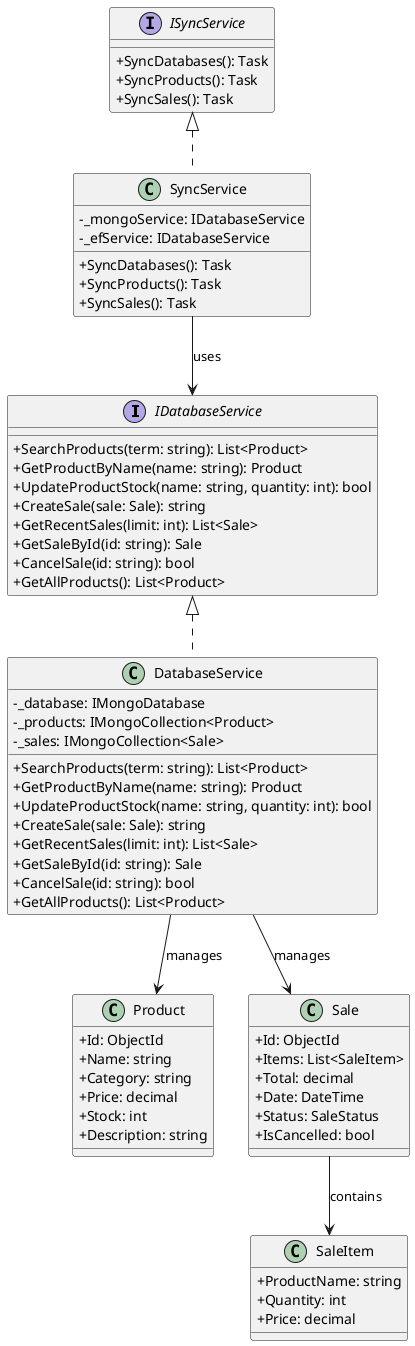 @startuml Corner Shop Class Diagram

' Style
skinparam classAttributeIconSize 0
skinparam packageStyle rectangle

' Interfaces
interface IDatabaseService {
    +SearchProducts(term: string): List<Product>
    +GetProductByName(name: string): Product
    +UpdateProductStock(name: string, quantity: int): bool
    +CreateSale(sale: Sale): string
    +GetRecentSales(limit: int): List<Sale>
    +GetSaleById(id: string): Sale
    +CancelSale(id: string): bool
    +GetAllProducts(): List<Product>
}

interface ISyncService {
    +SyncDatabases(): Task
    +SyncProducts(): Task
    +SyncSales(): Task
}

' Classes
class DatabaseService {
    -_database: IMongoDatabase
    -_products: IMongoCollection<Product>
    -_sales: IMongoCollection<Sale>
    +SearchProducts(term: string): List<Product>
    +GetProductByName(name: string): Product
    +UpdateProductStock(name: string, quantity: int): bool
    +CreateSale(sale: Sale): string
    +GetRecentSales(limit: int): List<Sale>
    +GetSaleById(id: string): Sale
    +CancelSale(id: string): bool
    +GetAllProducts(): List<Product>
}

class SyncService {
    -_mongoService: IDatabaseService
    -_efService: IDatabaseService
    +SyncDatabases(): Task
    +SyncProducts(): Task
    +SyncSales(): Task
}

class Product {
    +Id: ObjectId
    +Name: string
    +Category: string
    +Price: decimal
    +Stock: int
    +Description: string
}

class Sale {
    +Id: ObjectId
    +Items: List<SaleItem>
    +Total: decimal
    +Date: DateTime
    +Status: SaleStatus
    +IsCancelled: bool
}

class SaleItem {
    +ProductName: string
    +Quantity: int
    +Price: decimal
}

' Relationships
IDatabaseService <|.. DatabaseService
ISyncService <|.. SyncService
DatabaseService --> Product: manages
DatabaseService --> Sale: manages
Sale --> SaleItem: contains
SyncService --> IDatabaseService: uses

@enduml 